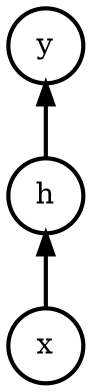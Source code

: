 digraph traditional_nn{
	graph[dpi=600];
	rankdir=BT;
	node[shape=circle, penwidth=2]
	edge[penwidth=2]
	x[label="x"]
	h[label="h"]
	y[label="y"]

	x->h
	h->y
}
